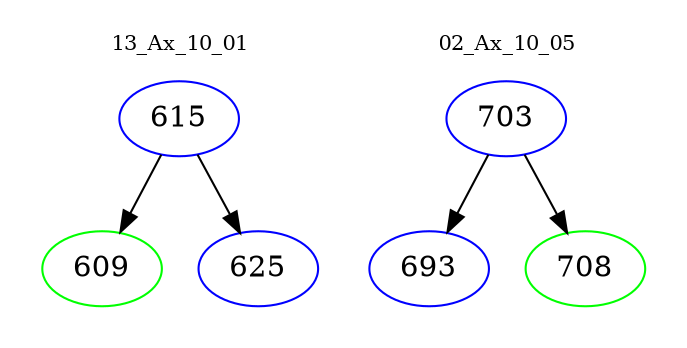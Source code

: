 digraph{
subgraph cluster_0 {
color = white
label = "13_Ax_10_01";
fontsize=10;
T0_615 [label="615", color="blue"]
T0_615 -> T0_609 [color="black"]
T0_609 [label="609", color="green"]
T0_615 -> T0_625 [color="black"]
T0_625 [label="625", color="blue"]
}
subgraph cluster_1 {
color = white
label = "02_Ax_10_05";
fontsize=10;
T1_703 [label="703", color="blue"]
T1_703 -> T1_693 [color="black"]
T1_693 [label="693", color="blue"]
T1_703 -> T1_708 [color="black"]
T1_708 [label="708", color="green"]
}
}
